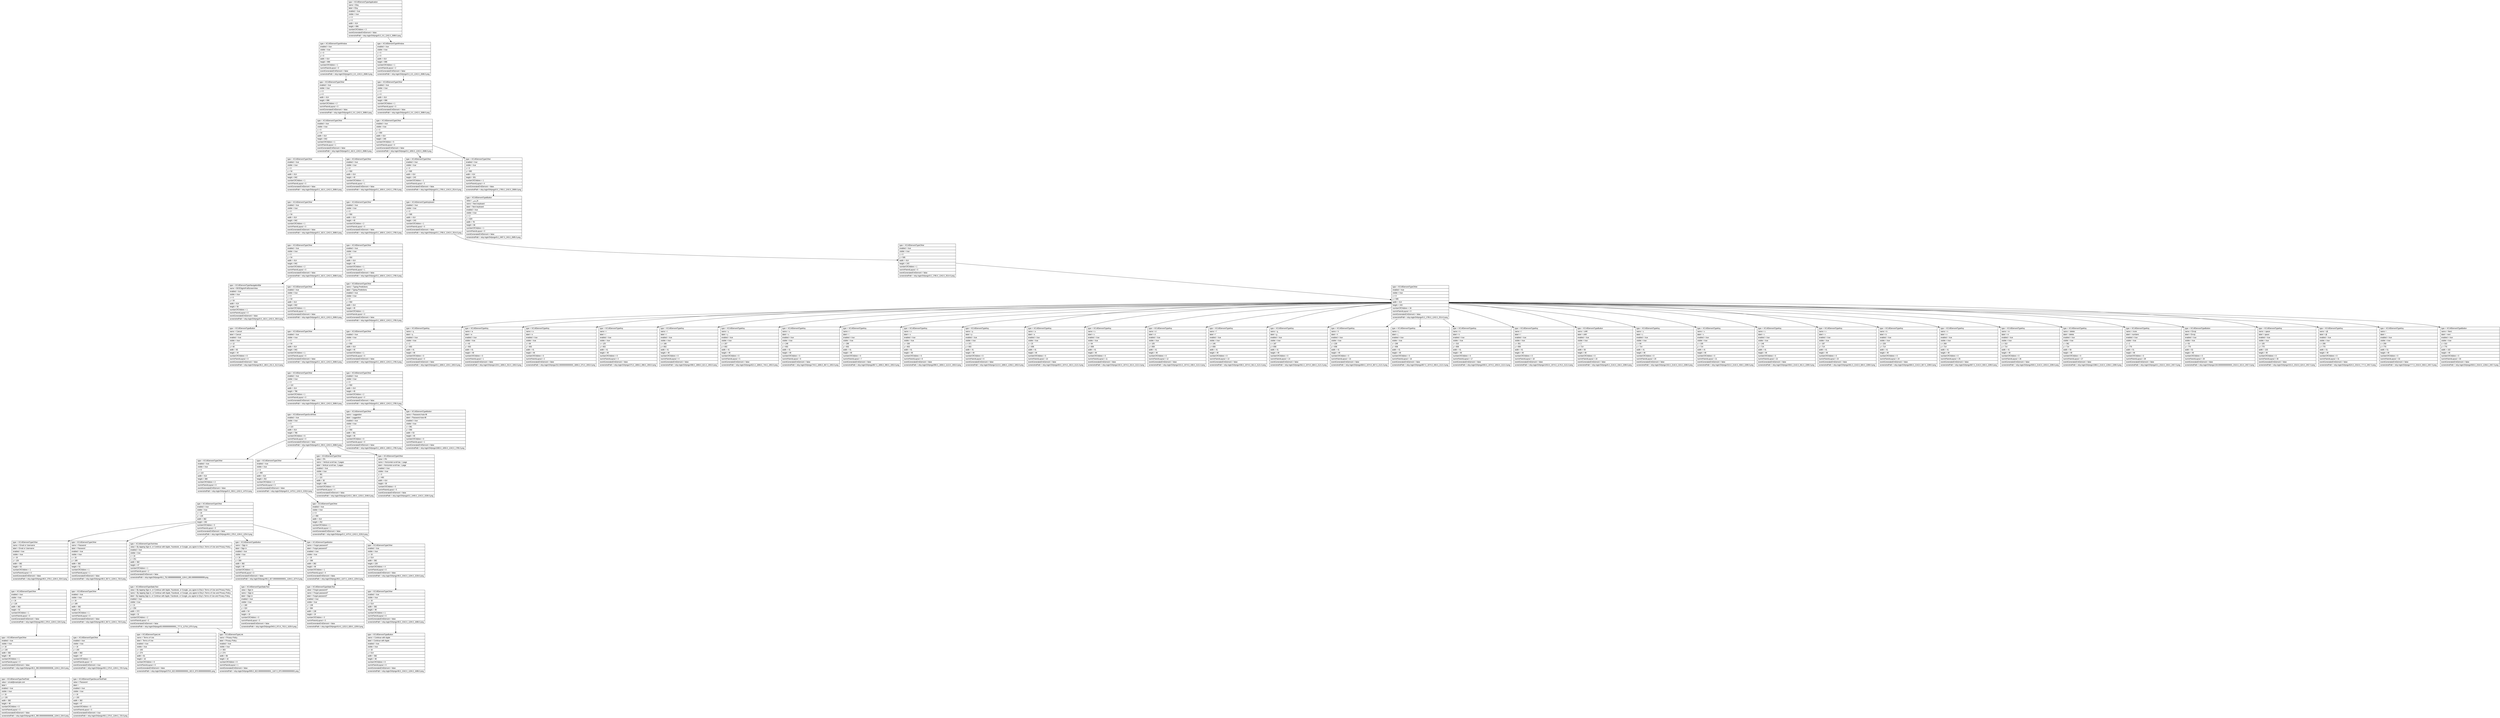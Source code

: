 digraph Layout {

	node [shape=record fontname=Arial];

	0	[label="{type = XCUIElementTypeApplication\l|name = Etsy\l|label = Etsy\l|enabled = true\l|visible = true\l|x = 0\l|y = 0\l|width = 414\l|height = 896\l|numberOfChildren = 3\l|eventGeneratedOnElement = false \l|screenshotPath = etsy-login/S4/pngs/0.0_0.0_1242.0_2688.0.png\l}"]
	1	[label="{type = XCUIElementTypeWindow\l|enabled = true\l|visible = true\l|x = 0\l|y = 0\l|width = 414\l|height = 896\l|numberOfChildren = 1\l|numInParentLayout = 0\l|eventGeneratedOnElement = false \l|screenshotPath = etsy-login/S4/pngs/0.0_0.0_1242.0_2688.0.png\l}"]
	2	[label="{type = XCUIElementTypeWindow\l|enabled = true\l|visible = true\l|x = 0\l|y = 0\l|width = 414\l|height = 896\l|numberOfChildren = 1\l|numInParentLayout = 2\l|eventGeneratedOnElement = false \l|screenshotPath = etsy-login/S4/pngs/0.0_0.0_1242.0_2688.0.png\l}"]
	3	[label="{type = XCUIElementTypeOther\l|enabled = true\l|visible = true\l|x = 0\l|y = 0\l|width = 414\l|height = 896\l|numberOfChildren = 2\l|numInParentLayout = 0\l|eventGeneratedOnElement = false \l|screenshotPath = etsy-login/S4/pngs/0.0_0.0_1242.0_2688.0.png\l}"]
	4	[label="{type = XCUIElementTypeOther\l|enabled = true\l|visible = true\l|x = 0\l|y = 0\l|width = 414\l|height = 896\l|numberOfChildren = 1\l|numInParentLayout = 0\l|eventGeneratedOnElement = false \l|screenshotPath = etsy-login/S4/pngs/0.0_0.0_1242.0_2688.0.png\l}"]
	5	[label="{type = XCUIElementTypeOther\l|enabled = true\l|visible = true\l|x = 0\l|y = 54\l|width = 414\l|height = 842\l|numberOfChildren = 1\l|numInParentLayout = 1\l|eventGeneratedOnElement = false \l|screenshotPath = etsy-login/S4/pngs/0.0_162.0_1242.0_2688.0.png\l}"]
	6	[label="{type = XCUIElementTypeOther\l|enabled = true\l|visible = true\l|x = 0\l|y = 550\l|width = 414\l|height = 346\l|numberOfChildren = 5\l|numInParentLayout = 0\l|eventGeneratedOnElement = false \l|screenshotPath = etsy-login/S4/pngs/0.0_1650.0_1242.0_2688.0.png\l}"]
	7	[label="{type = XCUIElementTypeOther\l|enabled = true\l|visible = true\l|x = 0\l|y = 54\l|width = 414\l|height = 842\l|numberOfChildren = 1\l|numInParentLayout = 0\l|eventGeneratedOnElement = false \l|screenshotPath = etsy-login/S4/pngs/0.0_162.0_1242.0_2688.0.png\l}"]
	8	[label="{type = XCUIElementTypeOther\l|enabled = true\l|visible = true\l|x = 0\l|y = 550\l|width = 414\l|height = 45\l|numberOfChildren = 1\l|numInParentLayout = 1\l|eventGeneratedOnElement = false \l|screenshotPath = etsy-login/S4/pngs/0.0_1650.0_1242.0_1785.0.png\l}"]
	9	[label="{type = XCUIElementTypeOther\l|enabled = true\l|visible = true\l|x = 0\l|y = 595\l|width = 414\l|height = 243\l|numberOfChildren = 1\l|numInParentLayout = 3\l|eventGeneratedOnElement = false \l|screenshotPath = etsy-login/S4/pngs/0.0_1785.0_1242.0_2514.0.png\l}"]
	10	[label="{type = XCUIElementTypeOther\l|enabled = true\l|visible = true\l|x = 0\l|y = 595\l|width = 414\l|height = 301\l|numberOfChildren = 1\l|numInParentLayout = 4\l|eventGeneratedOnElement = false \l|screenshotPath = etsy-login/S4/pngs/0.0_1785.0_1242.0_2688.0.png\l}"]
	11	[label="{type = XCUIElementTypeOther\l|enabled = true\l|visible = true\l|x = 0\l|y = 54\l|width = 414\l|height = 842\l|numberOfChildren = 1\l|numInParentLayout = 0\l|eventGeneratedOnElement = false \l|screenshotPath = etsy-login/S4/pngs/0.0_162.0_1242.0_2688.0.png\l}"]
	12	[label="{type = XCUIElementTypeOther\l|enabled = true\l|visible = true\l|x = 0\l|y = 550\l|width = 414\l|height = 45\l|numberOfChildren = 2\l|numInParentLayout = 0\l|eventGeneratedOnElement = false \l|screenshotPath = etsy-login/S4/pngs/0.0_1650.0_1242.0_1785.0.png\l}"]
	13	[label="{type = XCUIElementTypeKeyboard\l|enabled = true\l|visible = true\l|x = 0\l|y = 595\l|width = 414\l|height = 243\l|numberOfChildren = 1\l|numInParentLayout = 0\l|eventGeneratedOnElement = false \l|screenshotPath = etsy-login/S4/pngs/0.0_1785.0_1242.0_2514.0.png\l}"]
	14	[label="{type = XCUIElementTypeButton\l|value = فارسی\l|name = Next keyboard\l|label = Next keyboard\l|enabled = true\l|visible = true\l|x = 2\l|y = 829\l|width = 78\l|height = 66\l|numberOfChildren = 1\l|numInParentLayout = 0\l|eventGeneratedOnElement = false \l|screenshotPath = etsy-login/S4/pngs/6.0_2487.0_240.0_2685.0.png\l}"]
	15	[label="{type = XCUIElementTypeOther\l|enabled = true\l|visible = true\l|x = 0\l|y = 54\l|width = 414\l|height = 842\l|numberOfChildren = 2\l|numInParentLayout = 0\l|eventGeneratedOnElement = false \l|screenshotPath = etsy-login/S4/pngs/0.0_162.0_1242.0_2688.0.png\l}"]
	16	[label="{type = XCUIElementTypeOther\l|enabled = true\l|visible = true\l|x = 0\l|y = 550\l|width = 414\l|height = 45\l|numberOfChildren = 1\l|numInParentLayout = 1\l|eventGeneratedOnElement = false \l|screenshotPath = etsy-login/S4/pngs/0.0_1650.0_1242.0_1785.0.png\l}"]
	17	[label="{type = XCUIElementTypeOther\l|enabled = true\l|visible = true\l|x = 0\l|y = 595\l|width = 414\l|height = 243\l|numberOfChildren = 1\l|numInParentLayout = 0\l|eventGeneratedOnElement = false \l|screenshotPath = etsy-login/S4/pngs/0.0_1785.0_1242.0_2514.0.png\l}"]
	18	[label="{type = XCUIElementTypeNavigationBar\l|name = BOESignInFullScreenView\l|enabled = true\l|visible = true\l|x = 0\l|y = 54\l|width = 414\l|height = 56\l|numberOfChildren = 1\l|numInParentLayout = 0\l|eventGeneratedOnElement = false \l|screenshotPath = etsy-login/S4/pngs/0.0_162.0_1242.0_330.0.png\l}"]
	19	[label="{type = XCUIElementTypeOther\l|enabled = true\l|visible = true\l|x = 0\l|y = 54\l|width = 414\l|height = 842\l|numberOfChildren = 1\l|numInParentLayout = 1\l|eventGeneratedOnElement = false \l|screenshotPath = etsy-login/S4/pngs/0.0_162.0_1242.0_2688.0.png\l}"]
	20	[label="{type = XCUIElementTypeOther\l|name = Typing Predictions\l|label = Typing Predictions\l|enabled = true\l|visible = true\l|x = 0\l|y = 550\l|width = 414\l|height = 45\l|numberOfChildren = 1\l|numInParentLayout = 0\l|eventGeneratedOnElement = false \l|screenshotPath = etsy-login/S4/pngs/0.0_1650.0_1242.0_1785.0.png\l}"]
	21	[label="{type = XCUIElementTypeOther\l|enabled = true\l|visible = true\l|x = 0\l|y = 595\l|width = 414\l|height = 243\l|numberOfChildren = 34\l|numInParentLayout = 0\l|eventGeneratedOnElement = false \l|screenshotPath = etsy-login/S4/pngs/0.0_1785.0_1242.0_2514.0.png\l}"]
	22	[label="{type = XCUIElementTypeButton\l|name = Cancel\l|label = Cancel\l|enabled = true\l|visible = true\l|x = 12\l|y = 60\l|width = 65\l|height = 44\l|numberOfChildren = 0\l|numInParentLayout = 0\l|eventGeneratedOnElement = false \l|screenshotPath = etsy-login/S4/pngs/36.0_180.0_231.0_312.0.png\l}"]
	23	[label="{type = XCUIElementTypeOther\l|enabled = true\l|visible = true\l|x = 0\l|y = 54\l|width = 414\l|height = 842\l|numberOfChildren = 1\l|numInParentLayout = 0\l|eventGeneratedOnElement = false \l|screenshotPath = etsy-login/S4/pngs/0.0_162.0_1242.0_2688.0.png\l}"]
	24	[label="{type = XCUIElementTypeOther\l|enabled = true\l|visible = true\l|x = 0\l|y = 550\l|width = 414\l|height = 45\l|numberOfChildren = 1\l|numInParentLayout = 0\l|eventGeneratedOnElement = false \l|screenshotPath = etsy-login/S4/pngs/0.0_1650.0_1242.0_1785.0.png\l}"]
	25	[label="{type = XCUIElementTypeKey\l|name = q\l|label = q\l|enabled = true\l|visible = true\l|x = 2\l|y = 602\l|width = 41\l|height = 49\l|numberOfChildren = 0\l|numInParentLayout = 0\l|eventGeneratedOnElement = false \l|screenshotPath = etsy-login/S4/pngs/6.0_1806.0_129.0_1953.0.png\l}"]
	26	[label="{type = XCUIElementTypeKey\l|name = w\l|label = w\l|enabled = true\l|visible = true\l|x = 43\l|y = 602\l|width = 41\l|height = 49\l|numberOfChildren = 0\l|numInParentLayout = 1\l|eventGeneratedOnElement = false \l|screenshotPath = etsy-login/S4/pngs/129.0_1806.0_252.0_1953.0.png\l}"]
	27	[label="{type = XCUIElementTypeKey\l|name = e\l|label = e\l|enabled = true\l|visible = true\l|x = 84\l|y = 602\l|width = 41\l|height = 49\l|numberOfChildren = 0\l|numInParentLayout = 2\l|eventGeneratedOnElement = false \l|screenshotPath = etsy-login/S4/pngs/252.00000000000003_1806.0_375.0_1953.0.png\l}"]
	28	[label="{type = XCUIElementTypeKey\l|name = r\l|label = r\l|enabled = true\l|visible = true\l|x = 125\l|y = 602\l|width = 41\l|height = 49\l|numberOfChildren = 0\l|numInParentLayout = 3\l|eventGeneratedOnElement = false \l|screenshotPath = etsy-login/S4/pngs/375.0_1806.0_498.0_1953.0.png\l}"]
	29	[label="{type = XCUIElementTypeKey\l|name = t\l|label = t\l|enabled = true\l|visible = true\l|x = 166\l|y = 602\l|width = 41\l|height = 49\l|numberOfChildren = 0\l|numInParentLayout = 4\l|eventGeneratedOnElement = false \l|screenshotPath = etsy-login/S4/pngs/498.0_1806.0_621.0_1953.0.png\l}"]
	30	[label="{type = XCUIElementTypeKey\l|name = y\l|label = y\l|enabled = true\l|visible = true\l|x = 207\l|y = 602\l|width = 41\l|height = 49\l|numberOfChildren = 0\l|numInParentLayout = 5\l|eventGeneratedOnElement = false \l|screenshotPath = etsy-login/S4/pngs/621.0_1806.0_744.0_1953.0.png\l}"]
	31	[label="{type = XCUIElementTypeKey\l|name = u\l|label = u\l|enabled = true\l|visible = true\l|x = 248\l|y = 602\l|width = 41\l|height = 49\l|numberOfChildren = 0\l|numInParentLayout = 6\l|eventGeneratedOnElement = false \l|screenshotPath = etsy-login/S4/pngs/744.0_1806.0_867.0_1953.0.png\l}"]
	32	[label="{type = XCUIElementTypeKey\l|name = i\l|label = i\l|enabled = true\l|visible = true\l|x = 289\l|y = 602\l|width = 41\l|height = 49\l|numberOfChildren = 0\l|numInParentLayout = 7\l|eventGeneratedOnElement = false \l|screenshotPath = etsy-login/S4/pngs/867.0_1806.0_990.0_1953.0.png\l}"]
	33	[label="{type = XCUIElementTypeKey\l|name = o\l|label = o\l|enabled = true\l|visible = true\l|x = 330\l|y = 602\l|width = 41\l|height = 49\l|numberOfChildren = 0\l|numInParentLayout = 8\l|eventGeneratedOnElement = false \l|screenshotPath = etsy-login/S4/pngs/990.0_1806.0_1113.0_1953.0.png\l}"]
	34	[label="{type = XCUIElementTypeKey\l|name = p\l|label = p\l|enabled = true\l|visible = true\l|x = 371\l|y = 602\l|width = 41\l|height = 49\l|numberOfChildren = 0\l|numInParentLayout = 9\l|eventGeneratedOnElement = false \l|screenshotPath = etsy-login/S4/pngs/1113.0_1806.0_1236.0_1953.0.png\l}"]
	35	[label="{type = XCUIElementTypeKey\l|name = a\l|label = a\l|enabled = true\l|visible = true\l|x = 23\l|y = 658\l|width = 41\l|height = 49\l|numberOfChildren = 0\l|numInParentLayout = 10\l|eventGeneratedOnElement = false \l|screenshotPath = etsy-login/S4/pngs/69.0_1974.0_192.0_2121.0.png\l}"]
	36	[label="{type = XCUIElementTypeKey\l|name = s\l|label = s\l|enabled = true\l|visible = true\l|x = 64\l|y = 658\l|width = 41\l|height = 49\l|numberOfChildren = 0\l|numInParentLayout = 11\l|eventGeneratedOnElement = false \l|screenshotPath = etsy-login/S4/pngs/192.0_1974.0_315.0_2121.0.png\l}"]
	37	[label="{type = XCUIElementTypeKey\l|name = d\l|label = d\l|enabled = true\l|visible = true\l|x = 105\l|y = 658\l|width = 41\l|height = 49\l|numberOfChildren = 0\l|numInParentLayout = 12\l|eventGeneratedOnElement = false \l|screenshotPath = etsy-login/S4/pngs/315.0_1974.0_438.0_2121.0.png\l}"]
	38	[label="{type = XCUIElementTypeKey\l|name = f\l|label = f\l|enabled = true\l|visible = true\l|x = 146\l|y = 658\l|width = 41\l|height = 49\l|numberOfChildren = 0\l|numInParentLayout = 13\l|eventGeneratedOnElement = false \l|screenshotPath = etsy-login/S4/pngs/438.0_1974.0_561.0_2121.0.png\l}"]
	39	[label="{type = XCUIElementTypeKey\l|name = g\l|label = g\l|enabled = true\l|visible = true\l|x = 187\l|y = 658\l|width = 41\l|height = 49\l|numberOfChildren = 0\l|numInParentLayout = 14\l|eventGeneratedOnElement = false \l|screenshotPath = etsy-login/S4/pngs/561.0_1974.0_684.0_2121.0.png\l}"]
	40	[label="{type = XCUIElementTypeKey\l|name = h\l|label = h\l|enabled = true\l|visible = true\l|x = 228\l|y = 658\l|width = 41\l|height = 49\l|numberOfChildren = 0\l|numInParentLayout = 15\l|eventGeneratedOnElement = false \l|screenshotPath = etsy-login/S4/pngs/684.0_1974.0_807.0_2121.0.png\l}"]
	41	[label="{type = XCUIElementTypeKey\l|name = j\l|label = j\l|enabled = true\l|visible = true\l|x = 269\l|y = 658\l|width = 41\l|height = 49\l|numberOfChildren = 0\l|numInParentLayout = 16\l|eventGeneratedOnElement = false \l|screenshotPath = etsy-login/S4/pngs/807.0_1974.0_930.0_2121.0.png\l}"]
	42	[label="{type = XCUIElementTypeKey\l|name = k\l|label = k\l|enabled = true\l|visible = true\l|x = 310\l|y = 658\l|width = 41\l|height = 49\l|numberOfChildren = 0\l|numInParentLayout = 17\l|eventGeneratedOnElement = false \l|screenshotPath = etsy-login/S4/pngs/930.0_1974.0_1053.0_2121.0.png\l}"]
	43	[label="{type = XCUIElementTypeKey\l|name = l\l|label = l\l|enabled = true\l|visible = true\l|x = 351\l|y = 658\l|width = 41\l|height = 49\l|numberOfChildren = 0\l|numInParentLayout = 18\l|eventGeneratedOnElement = false \l|screenshotPath = etsy-login/S4/pngs/1053.0_1974.0_1176.0_2121.0.png\l}"]
	44	[label="{type = XCUIElementTypeButton\l|name = shift\l|label = shift\l|enabled = true\l|visible = true\l|x = 2\l|y = 714\l|width = 50\l|height = 49\l|numberOfChildren = 0\l|numInParentLayout = 19\l|eventGeneratedOnElement = false \l|screenshotPath = etsy-login/S4/pngs/6.0_2142.0_156.0_2289.0.png\l}"]
	45	[label="{type = XCUIElementTypeKey\l|name = z\l|label = z\l|enabled = true\l|visible = true\l|x = 64\l|y = 714\l|width = 41\l|height = 49\l|numberOfChildren = 0\l|numInParentLayout = 20\l|eventGeneratedOnElement = false \l|screenshotPath = etsy-login/S4/pngs/192.0_2142.0_315.0_2289.0.png\l}"]
	46	[label="{type = XCUIElementTypeKey\l|name = x\l|label = x\l|enabled = true\l|visible = true\l|x = 105\l|y = 714\l|width = 41\l|height = 49\l|numberOfChildren = 0\l|numInParentLayout = 21\l|eventGeneratedOnElement = false \l|screenshotPath = etsy-login/S4/pngs/315.0_2142.0_438.0_2289.0.png\l}"]
	47	[label="{type = XCUIElementTypeKey\l|name = c\l|label = c\l|enabled = true\l|visible = true\l|x = 146\l|y = 714\l|width = 41\l|height = 49\l|numberOfChildren = 0\l|numInParentLayout = 22\l|eventGeneratedOnElement = false \l|screenshotPath = etsy-login/S4/pngs/438.0_2142.0_561.0_2289.0.png\l}"]
	48	[label="{type = XCUIElementTypeKey\l|name = v\l|label = v\l|enabled = true\l|visible = true\l|x = 187\l|y = 714\l|width = 41\l|height = 49\l|numberOfChildren = 0\l|numInParentLayout = 23\l|eventGeneratedOnElement = false \l|screenshotPath = etsy-login/S4/pngs/561.0_2142.0_684.0_2289.0.png\l}"]
	49	[label="{type = XCUIElementTypeKey\l|name = b\l|label = b\l|enabled = true\l|visible = true\l|x = 228\l|y = 714\l|width = 41\l|height = 49\l|numberOfChildren = 0\l|numInParentLayout = 24\l|eventGeneratedOnElement = false \l|screenshotPath = etsy-login/S4/pngs/684.0_2142.0_807.0_2289.0.png\l}"]
	50	[label="{type = XCUIElementTypeKey\l|name = n\l|label = n\l|enabled = true\l|visible = true\l|x = 269\l|y = 714\l|width = 41\l|height = 49\l|numberOfChildren = 0\l|numInParentLayout = 25\l|eventGeneratedOnElement = false \l|screenshotPath = etsy-login/S4/pngs/807.0_2142.0_930.0_2289.0.png\l}"]
	51	[label="{type = XCUIElementTypeKey\l|name = m\l|label = m\l|enabled = true\l|visible = true\l|x = 310\l|y = 714\l|width = 41\l|height = 49\l|numberOfChildren = 0\l|numInParentLayout = 26\l|eventGeneratedOnElement = false \l|screenshotPath = etsy-login/S4/pngs/930.0_2142.0_1053.0_2289.0.png\l}"]
	52	[label="{type = XCUIElementTypeKey\l|name = delete\l|label = delete\l|enabled = true\l|visible = true\l|x = 362\l|y = 714\l|width = 50\l|height = 49\l|numberOfChildren = 0\l|numInParentLayout = 27\l|eventGeneratedOnElement = false \l|screenshotPath = etsy-login/S4/pngs/1086.0_2142.0_1236.0_2289.0.png\l}"]
	53	[label="{type = XCUIElementTypeKey\l|name = more\l|label = numbers\l|enabled = true\l|visible = true\l|x = 2\l|y = 770\l|width = 51\l|height = 49\l|numberOfChildren = 0\l|numInParentLayout = 28\l|eventGeneratedOnElement = false \l|screenshotPath = etsy-login/S4/pngs/6.0_2310.0_159.0_2457.0.png\l}"]
	54	[label="{type = XCUIElementTypeButton\l|name = Emoji\l|label = Emoji\l|enabled = true\l|visible = true\l|x = 53\l|y = 770\l|width = 52\l|height = 49\l|numberOfChildren = 0\l|numInParentLayout = 29\l|eventGeneratedOnElement = false \l|screenshotPath = etsy-login/S4/pngs/159.00000000000003_2310.0_315.0_2457.0.png\l}"]
	55	[label="{type = XCUIElementTypeKey\l|name = space\l|label = space\l|enabled = true\l|visible = true\l|x = 105\l|y = 770\l|width = 103\l|height = 49\l|numberOfChildren = 0\l|numInParentLayout = 30\l|eventGeneratedOnElement = false \l|screenshotPath = etsy-login/S4/pngs/315.0_2310.0_624.0_2457.0.png\l}"]
	56	[label="{type = XCUIElementTypeKey\l|name = @\l|label = @\l|enabled = true\l|visible = true\l|x = 208\l|y = 770\l|width = 51\l|height = 49\l|numberOfChildren = 0\l|numInParentLayout = 31\l|eventGeneratedOnElement = false \l|screenshotPath = etsy-login/S4/pngs/624.0_2310.0_777.0_2457.0.png\l}"]
	57	[label="{type = XCUIElementTypeKey\l|name = .\l|label = .\l|enabled = true\l|visible = true\l|x = 259\l|y = 770\l|width = 51\l|height = 49\l|numberOfChildren = 0\l|numInParentLayout = 32\l|eventGeneratedOnElement = false \l|screenshotPath = etsy-login/S4/pngs/777.0_2310.0_930.0_2457.0.png\l}"]
	58	[label="{type = XCUIElementTypeButton\l|name = Next:\l|label = next\l|enabled = true\l|visible = true\l|x = 310\l|y = 770\l|width = 102\l|height = 49\l|numberOfChildren = 0\l|numInParentLayout = 33\l|eventGeneratedOnElement = false \l|screenshotPath = etsy-login/S4/pngs/930.0_2310.0_1236.0_2457.0.png\l}"]
	59	[label="{type = XCUIElementTypeOther\l|enabled = true\l|visible = true\l|x = 0\l|y = 110\l|width = 414\l|height = 786\l|numberOfChildren = 1\l|numInParentLayout = 0\l|eventGeneratedOnElement = false \l|screenshotPath = etsy-login/S4/pngs/0.0_330.0_1242.0_2688.0.png\l}"]
	60	[label="{type = XCUIElementTypeOther\l|enabled = true\l|visible = true\l|x = 0\l|y = 550\l|width = 414\l|height = 45\l|numberOfChildren = 2\l|numInParentLayout = 0\l|eventGeneratedOnElement = false \l|screenshotPath = etsy-login/S4/pngs/0.0_1650.0_1242.0_1785.0.png\l}"]
	61	[label="{type = XCUIElementTypeScrollView\l|enabled = true\l|visible = true\l|x = 0\l|y = 110\l|width = 414\l|height = 786\l|numberOfChildren = 6\l|numInParentLayout = 0\l|eventGeneratedOnElement = false \l|screenshotPath = etsy-login/S4/pngs/0.0_330.0_1242.0_2688.0.png\l}"]
	62	[label="{type = XCUIElementTypeOther\l|name = suggestion\l|label = suggestion\l|enabled = true\l|visible = true\l|x = 0\l|y = 550\l|width = 361\l|height = 45\l|numberOfChildren = 0\l|numInParentLayout = 0\l|eventGeneratedOnElement = false \l|screenshotPath = etsy-login/S4/pngs/0.0_1650.0_1083.0_1785.0.png\l}"]
	63	[label="{type = XCUIElementTypeButton\l|name = Password Auto-fill\l|label = Password Auto-fill\l|enabled = true\l|visible = true\l|x = 361\l|y = 550\l|width = 53\l|height = 45\l|numberOfChildren = 0\l|numInParentLayout = 1\l|eventGeneratedOnElement = false \l|screenshotPath = etsy-login/S4/pngs/1083.0_1650.0_1242.0_1785.0.png\l}"]
	64	[label="{type = XCUIElementTypeOther\l|enabled = true\l|visible = true\l|x = 0\l|y = 110\l|width = 414\l|height = 380\l|numberOfChildren = 2\l|numInParentLayout = 0\l|eventGeneratedOnElement = false \l|screenshotPath = etsy-login/S4/pngs/0.0_330.0_1242.0_1470.0.png\l}"]
	65	[label="{type = XCUIElementTypeOther\l|enabled = true\l|visible = true\l|x = 0\l|y = 490\l|width = 414\l|height = 252\l|numberOfChildren = 2\l|numInParentLayout = 3\l|eventGeneratedOnElement = false \l|screenshotPath = etsy-login/S4/pngs/0.0_1470.0_1242.0_2226.0.png\l}"]
	66	[label="{type = XCUIElementTypeOther\l|value = 0%\l|name = Vertical scroll bar, 2 pages\l|label = Vertical scroll bar, 2 pages\l|enabled = true\l|visible = true\l|x = 381\l|y = 110\l|width = 30\l|height = 406\l|numberOfChildren = 0\l|numInParentLayout = 4\l|eventGeneratedOnElement = false \l|screenshotPath = etsy-login/S4/pngs/1143.0_330.0_1233.0_1548.0.png\l}"]
	67	[label="{type = XCUIElementTypeOther\l|value = 0%\l|name = Horizontal scroll bar, 1 page\l|label = Horizontal scroll bar, 1 page\l|enabled = true\l|visible = true\l|x = 0\l|y = 483\l|width = 414\l|height = 30\l|numberOfChildren = 0\l|numInParentLayout = 5\l|eventGeneratedOnElement = false \l|screenshotPath = etsy-login/S4/pngs/0.0_1449.0_1242.0_1539.0.png\l}"]
	68	[label="{type = XCUIElementTypeOther\l|enabled = true\l|visible = true\l|x = 16\l|y = 126\l|width = 382\l|height = 292\l|numberOfChildren = 5\l|numInParentLayout = 0\l|eventGeneratedOnElement = false \l|screenshotPath = etsy-login/S4/pngs/48.0_378.0_1194.0_1254.0.png\l}"]
	69	[label="{type = XCUIElementTypeOther\l|enabled = true\l|visible = true\l|x = 0\l|y = 490\l|width = 414\l|height = 252\l|numberOfChildren = 1\l|numInParentLayout = 1\l|eventGeneratedOnElement = false \l|screenshotPath = etsy-login/S4/pngs/0.0_1470.0_1242.0_2226.0.png\l}"]
	70	[label="{type = XCUIElementTypeOther\l|name = Email or Username\l|label = Email or Username\l|enabled = true\l|visible = true\l|x = 16\l|y = 126\l|width = 382\l|height = 52\l|numberOfChildren = 1\l|numInParentLayout = 0\l|eventGeneratedOnElement = false \l|screenshotPath = etsy-login/S4/pngs/48.0_378.0_1194.0_534.0.png\l}"]
	71	[label="{type = XCUIElementTypeOther\l|name = Password\l|label = Password\l|enabled = true\l|visible = true\l|x = 16\l|y = 189\l|width = 382\l|height = 51\l|numberOfChildren = 1\l|numInParentLayout = 1\l|eventGeneratedOnElement = false \l|screenshotPath = etsy-login/S4/pngs/48.0_567.0_1194.0_720.0.png\l}"]
	72	[label="{type = XCUIElementTypeTextView\l|value = By tapping Sign in, or Continue with Apple, Facebook, or Google, you agree to Etsy's Terms of Use and Privacy Policy.\l|enabled = true\l|visible = true\l|x = 16\l|y = 251\l|width = 382\l|height = 47\l|numberOfChildren = 1\l|numInParentLayout = 2\l|eventGeneratedOnElement = false \l|screenshotPath = etsy-login/S4/pngs/48.0_752.9999999999999_1194.0_893.9999999999999.png\l}"]
	73	[label="{type = XCUIElementTypeButton\l|name = Sign in\l|label = Sign in\l|enabled = true\l|visible = true\l|x = 16\l|y = 309\l|width = 382\l|height = 49\l|numberOfChildren = 1\l|numInParentLayout = 3\l|eventGeneratedOnElement = false \l|screenshotPath = etsy-login/S4/pngs/48.0_927.0000000000001_1194.0_1074.0.png\l}"]
	74	[label="{type = XCUIElementTypeButton\l|name = Forgot password?\l|label = Forgot password?\l|enabled = true\l|visible = true\l|x = 16\l|y = 369\l|width = 382\l|height = 49\l|numberOfChildren = 1\l|numInParentLayout = 4\l|eventGeneratedOnElement = false \l|screenshotPath = etsy-login/S4/pngs/48.0_1107.0_1194.0_1254.0.png\l}"]
	75	[label="{type = XCUIElementTypeOther\l|enabled = true\l|visible = true\l|x = 16\l|y = 514\l|width = 382\l|height = 228\l|numberOfChildren = 4\l|numInParentLayout = 0\l|eventGeneratedOnElement = false \l|screenshotPath = etsy-login/S4/pngs/48.0_1542.0_1194.0_2226.0.png\l}"]
	76	[label="{type = XCUIElementTypeOther\l|enabled = true\l|visible = true\l|x = 16\l|y = 126\l|width = 382\l|height = 52\l|numberOfChildren = 1\l|numInParentLayout = 0\l|eventGeneratedOnElement = false \l|screenshotPath = etsy-login/S4/pngs/48.0_378.0_1194.0_534.0.png\l}"]
	77	[label="{type = XCUIElementTypeOther\l|enabled = true\l|visible = true\l|x = 16\l|y = 189\l|width = 382\l|height = 51\l|numberOfChildren = 1\l|numInParentLayout = 0\l|eventGeneratedOnElement = false \l|screenshotPath = etsy-login/S4/pngs/48.0_567.0_1194.0_720.0.png\l}"]
	78	[label="{type = XCUIElementTypeStaticText\l|value = By tapping Sign in, or Continue with Apple, Facebook, or Google, you agree to Etsy's Terms of Use and Privacy Policy.\l|name = By tapping Sign in, or Continue with Apple, Facebook, or Google, you agree to Etsy's Terms of Use and Privacy Policy.\l|label = By tapping Sign in, or Continue with Apple, Facebook, or Google, you agree to Etsy's Terms of Use and Privacy Policy.\l|enabled = true\l|visible = true\l|x = 21\l|y = 259\l|width = 372\l|height = 31\l|numberOfChildren = 2\l|numInParentLayout = 0\l|eventGeneratedOnElement = false \l|screenshotPath = etsy-login/S4/pngs/63.00000000000001_777.0_1179.0_870.0.png\l}"]
	79	[label="{type = XCUIElementTypeStaticText\l|value = Sign in\l|name = Sign in\l|label = Sign in\l|enabled = true\l|visible = true\l|x = 180\l|y = 324\l|width = 54\l|height = 19\l|numberOfChildren = 0\l|numInParentLayout = 0\l|eventGeneratedOnElement = false \l|screenshotPath = etsy-login/S4/pngs/540.0_972.0_702.0_1029.0.png\l}"]
	80	[label="{type = XCUIElementTypeStaticText\l|value = Forgot password?\l|name = Forgot password?\l|label = Forgot password?\l|enabled = true\l|visible = true\l|x = 138\l|y = 384\l|width = 138\l|height = 19\l|numberOfChildren = 0\l|numInParentLayout = 0\l|eventGeneratedOnElement = false \l|screenshotPath = etsy-login/S4/pngs/414.0_1152.0_828.0_1209.0.png\l}"]
	81	[label="{type = XCUIElementTypeOther\l|enabled = true\l|visible = true\l|x = 16\l|y = 514\l|width = 382\l|height = 48\l|numberOfChildren = 1\l|numInParentLayout = 0\l|eventGeneratedOnElement = false \l|screenshotPath = etsy-login/S4/pngs/48.0_1542.0_1194.0_1686.0.png\l}"]
	82	[label="{type = XCUIElementTypeOther\l|enabled = true\l|visible = true\l|x = 16\l|y = 130\l|width = 382\l|height = 48\l|numberOfChildren = 1\l|numInParentLayout = 0\l|eventGeneratedOnElement = false \l|screenshotPath = etsy-login/S4/pngs/48.0_390.00000000000006_1194.0_534.0.png\l}"]
	83	[label="{type = XCUIElementTypeOther\l|enabled = true\l|visible = true\l|x = 16\l|y = 193\l|width = 382\l|height = 47\l|numberOfChildren = 1\l|numInParentLayout = 0\l|eventGeneratedOnElement = true \l|screenshotPath = etsy-login/S4/pngs/48.0_579.0_1194.0_720.0.png\l}"]
	84	[label="{type = XCUIElementTypeLink\l|name = Terms of Use\l|label = Terms of Use\l|enabled = true\l|visible = true\l|x = 193\l|y = 274\l|width = 81\l|height = 16\l|numberOfChildren = 0\l|numInParentLayout = 0\l|eventGeneratedOnElement = false \l|screenshotPath = etsy-login/S4/pngs/579.0_822.0000000000001_822.0_870.0000000000001.png\l}"]
	85	[label="{type = XCUIElementTypeLink\l|name = Privacy Policy\l|label = Privacy Policy\l|enabled = true\l|visible = true\l|x = 303\l|y = 274\l|width = 86\l|height = 16\l|numberOfChildren = 0\l|numInParentLayout = 1\l|eventGeneratedOnElement = false \l|screenshotPath = etsy-login/S4/pngs/909.0_822.0000000000001_1167.0_870.0000000000001.png\l}"]
	86	[label="{type = XCUIElementTypeButton\l|name = Continue with Apple\l|label = Continue with Apple\l|enabled = true\l|visible = true\l|x = 16\l|y = 514\l|width = 382\l|height = 48\l|numberOfChildren = 0\l|numInParentLayout = 0\l|eventGeneratedOnElement = false \l|screenshotPath = etsy-login/S4/pngs/48.0_1542.0_1194.0_1686.0.png\l}"]
	87	[label="{type = XCUIElementTypeTextField\l|value = email@example.com\l|label = \l|enabled = true\l|visible = true\l|x = 16\l|y = 130\l|width = 382\l|height = 48\l|numberOfChildren = 0\l|numInParentLayout = 0\l|eventGeneratedOnElement = false \l|screenshotPath = etsy-login/S4/pngs/48.0_390.00000000000006_1194.0_534.0.png\l}"]
	88	[label="{type = XCUIElementTypeSecureTextField\l|value = Password\l|label = \l|enabled = true\l|visible = true\l|x = 16\l|y = 193\l|width = 382\l|height = 47\l|numberOfChildren = 0\l|numInParentLayout = 0\l|eventGeneratedOnElement = true \l|screenshotPath = etsy-login/S4/pngs/48.0_579.0_1194.0_720.0.png\l}"]


	0 -> 1
	0 -> 2
	1 -> 3
	2 -> 4
	3 -> 5
	4 -> 6
	5 -> 7
	6 -> 8
	6 -> 9
	6 -> 10
	7 -> 11
	8 -> 12
	9 -> 13
	10 -> 14
	11 -> 15
	12 -> 16
	13 -> 17
	15 -> 18
	15 -> 19
	16 -> 20
	17 -> 21
	18 -> 22
	19 -> 23
	20 -> 24
	21 -> 25
	21 -> 26
	21 -> 27
	21 -> 28
	21 -> 29
	21 -> 30
	21 -> 31
	21 -> 32
	21 -> 33
	21 -> 34
	21 -> 35
	21 -> 36
	21 -> 37
	21 -> 38
	21 -> 39
	21 -> 40
	21 -> 41
	21 -> 42
	21 -> 43
	21 -> 44
	21 -> 45
	21 -> 46
	21 -> 47
	21 -> 48
	21 -> 49
	21 -> 50
	21 -> 51
	21 -> 52
	21 -> 53
	21 -> 54
	21 -> 55
	21 -> 56
	21 -> 57
	21 -> 58
	23 -> 59
	24 -> 60
	59 -> 61
	60 -> 62
	60 -> 63
	61 -> 64
	61 -> 65
	61 -> 66
	61 -> 67
	64 -> 68
	65 -> 69
	68 -> 70
	68 -> 71
	68 -> 72
	68 -> 73
	68 -> 74
	69 -> 75
	70 -> 76
	71 -> 77
	72 -> 78
	73 -> 79
	74 -> 80
	75 -> 81
	76 -> 82
	77 -> 83
	78 -> 84
	78 -> 85
	81 -> 86
	82 -> 87
	83 -> 88


}